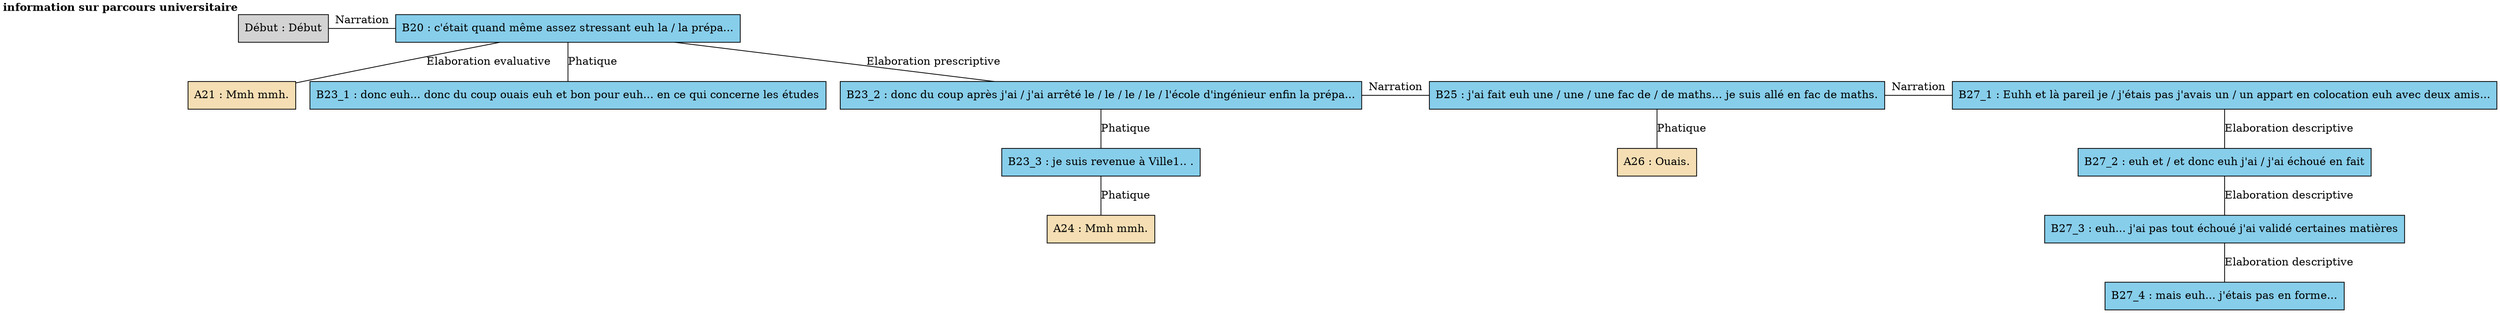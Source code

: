 digraph C08 {
	node [shape=box style=filled]
	"Début" [label="Début : Début" xlabel=<<B>information sur parcours universitaire</B>>]
	B20 [label="B20 : c'était quand même assez stressant euh la / la prépa..." fillcolor=skyblue xlabel=""]
	A21 [label="A21 : Mmh mmh." fillcolor=wheat xlabel=""]
	B23_1 [label="B23_1 : donc euh... donc du coup ouais euh et bon pour euh... en ce qui concerne les études" fillcolor=skyblue xlabel=""]
	B23_2 [label="B23_2 : donc du coup après j'ai / j'ai arrêté le / le / le / le / l'école d'ingénieur enfin la prépa..." fillcolor=skyblue xlabel=""]
	B23_3 [label="B23_3 : je suis revenue à Ville1.. ." fillcolor=skyblue xlabel=""]
	A24 [label="A24 : Mmh mmh." fillcolor=wheat xlabel=""]
	B25 [label="B25 : j'ai fait euh une / une / une fac de / de maths... je suis allé en fac de maths." fillcolor=skyblue xlabel=""]
	A26 [label="A26 : Ouais." fillcolor=wheat xlabel=""]
	B27_1 [label="B27_1 : Euhh et là pareil je / j'étais pas j'avais un / un appart en colocation euh avec deux amis..." fillcolor=skyblue xlabel=""]
	B27_2 [label="B27_2 : euh et / et donc euh j'ai / j'ai échoué en fait" fillcolor=skyblue xlabel=""]
	B27_3 [label="B27_3 : euh... j'ai pas tout échoué j'ai validé certaines matières" fillcolor=skyblue xlabel=""]
	B27_4 [label="B27_4 : mais euh... j'étais pas en forme..." fillcolor=skyblue xlabel=""]
	{
		rank=same
		"Début"
		B20
		"Début" -> B20 [label=Narration dir=none]
	}
	B20 -> A21 [label="Elaboration evaluative" dir=none]
	B20 -> B23_1 [label=Phatique dir=none]
	B20 -> B23_2 [label="Elaboration prescriptive" dir=none]
	B23_2 -> B23_3 [label=Phatique dir=none]
	B23_3 -> A24 [label=Phatique dir=none]
	{
		rank=same
		B23_2
		B25
		B23_2 -> B25 [label=Narration dir=none]
	}
	B25 -> A26 [label=Phatique dir=none]
	{
		rank=same
		B25
		B27_1
		B25 -> B27_1 [label=Narration dir=none]
	}
	B27_1 -> B27_2 [label="Elaboration descriptive" dir=none]
	B27_2 -> B27_3 [label="Elaboration descriptive" dir=none]
	B27_3 -> B27_4 [label="Elaboration descriptive" dir=none]
}
